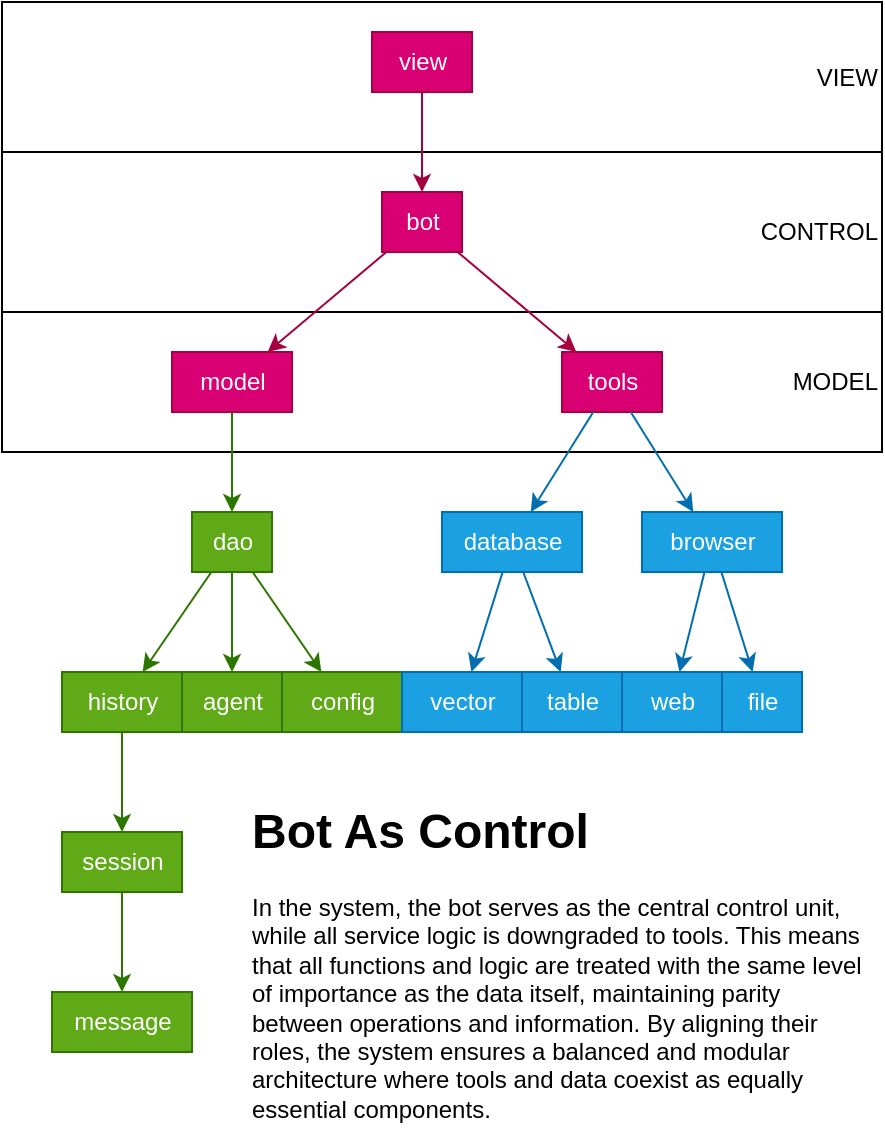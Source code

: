 <mxfile>
    <diagram id="QOhbCGOHSenhFIFQ7llO" name="Page-1">
        <mxGraphModel dx="686" dy="638" grid="1" gridSize="10" guides="1" tooltips="1" connect="1" arrows="1" fold="1" page="1" pageScale="1" pageWidth="850" pageHeight="1100" math="0" shadow="0">
            <root>
                <mxCell id="0"/>
                <mxCell id="1" parent="0"/>
                <mxCell id="50" value="VIEW" style="rounded=0;whiteSpace=wrap;html=1;fillColor=none;align=right;" vertex="1" parent="1">
                    <mxGeometry x="160" y="25" width="440" height="75" as="geometry"/>
                </mxCell>
                <mxCell id="51" value="CONTROL" style="rounded=0;whiteSpace=wrap;html=1;fillColor=none;align=right;" vertex="1" parent="1">
                    <mxGeometry x="160" y="100" width="440" height="80" as="geometry"/>
                </mxCell>
                <mxCell id="52" value="MODEL" style="rounded=0;whiteSpace=wrap;html=1;fillColor=none;align=right;" vertex="1" parent="1">
                    <mxGeometry x="160" y="180" width="440" height="70" as="geometry"/>
                </mxCell>
                <mxCell id="15" value="" style="endArrow=none;startArrow=classic;html=1;endFill=0;fillColor=#60a917;strokeColor=#2D7600;" edge="1" parent="1" source="32" target="29">
                    <mxGeometry width="50" height="50" relative="1" as="geometry">
                        <mxPoint x="550" y="380" as="sourcePoint"/>
                        <mxPoint x="600" y="330" as="targetPoint"/>
                    </mxGeometry>
                </mxCell>
                <mxCell id="16" value="" style="endArrow=none;startArrow=classic;html=1;endFill=0;fillColor=#60a917;strokeColor=#2D7600;" edge="1" parent="1" source="31" target="29">
                    <mxGeometry width="50" height="50" relative="1" as="geometry">
                        <mxPoint x="220" y="480" as="sourcePoint"/>
                        <mxPoint x="600" y="330" as="targetPoint"/>
                    </mxGeometry>
                </mxCell>
                <mxCell id="17" value="" style="endArrow=none;startArrow=classic;html=1;endFill=0;fillColor=#60a917;strokeColor=#2D7600;" edge="1" parent="1" source="30" target="29">
                    <mxGeometry width="50" height="50" relative="1" as="geometry">
                        <mxPoint x="550" y="380" as="sourcePoint"/>
                        <mxPoint x="600" y="330" as="targetPoint"/>
                    </mxGeometry>
                </mxCell>
                <mxCell id="18" value="" style="endArrow=classic;startArrow=none;html=1;startFill=0;fillColor=#60a917;strokeColor=#2D7600;" edge="1" parent="1" source="27" target="29">
                    <mxGeometry width="50" height="50" relative="1" as="geometry">
                        <mxPoint x="230" y="260" as="sourcePoint"/>
                        <mxPoint x="705" y="320.002" as="targetPoint"/>
                    </mxGeometry>
                </mxCell>
                <mxCell id="19" value="" style="endArrow=classic;startArrow=none;html=1;startFill=0;fillColor=#d80073;strokeColor=#A50040;" edge="1" parent="1" source="26" target="27">
                    <mxGeometry width="50" height="50" relative="1" as="geometry">
                        <mxPoint x="600" y="310" as="sourcePoint"/>
                        <mxPoint x="325" y="435.902" as="targetPoint"/>
                    </mxGeometry>
                </mxCell>
                <mxCell id="20" value="" style="endArrow=none;startArrow=classic;html=1;endFill=0;fillColor=#60a917;strokeColor=#2D7600;" edge="1" parent="1" source="34" target="33">
                    <mxGeometry width="50" height="50" relative="1" as="geometry">
                        <mxPoint x="220" y="520" as="sourcePoint"/>
                        <mxPoint x="345" y="445.902" as="targetPoint"/>
                    </mxGeometry>
                </mxCell>
                <mxCell id="21" value="" style="endArrow=none;startArrow=classic;html=1;endFill=0;fillColor=#60a917;strokeColor=#2D7600;" edge="1" parent="1" source="33" target="30">
                    <mxGeometry width="50" height="50" relative="1" as="geometry">
                        <mxPoint x="135" y="474.098" as="sourcePoint"/>
                        <mxPoint x="320" y="455.902" as="targetPoint"/>
                    </mxGeometry>
                </mxCell>
                <mxCell id="22" value="" style="endArrow=classic;startArrow=none;html=1;startFill=0;fillColor=#d80073;strokeColor=#A50040;" edge="1" parent="1" source="26" target="28">
                    <mxGeometry width="50" height="50" relative="1" as="geometry">
                        <mxPoint x="450" y="80" as="sourcePoint"/>
                        <mxPoint x="450" y="150" as="targetPoint"/>
                    </mxGeometry>
                </mxCell>
                <mxCell id="23" value="" style="endArrow=none;startArrow=classic;html=1;endFill=0;fillColor=#d80073;strokeColor=#A50040;" edge="1" parent="1" source="26" target="25">
                    <mxGeometry width="50" height="50" relative="1" as="geometry">
                        <mxPoint x="440" y="90" as="sourcePoint"/>
                        <mxPoint x="700" y="210" as="targetPoint"/>
                    </mxGeometry>
                </mxCell>
                <mxCell id="25" value="view" style="text;html=1;align=center;verticalAlign=middle;resizable=0;points=[];autosize=1;strokeColor=#A50040;fillColor=#d80073;fontColor=#ffffff;" vertex="1" parent="1">
                    <mxGeometry x="345" y="40" width="50" height="30" as="geometry"/>
                </mxCell>
                <mxCell id="26" value="bot" style="text;html=1;align=center;verticalAlign=middle;resizable=0;points=[];autosize=1;strokeColor=#A50040;fillColor=#d80073;fontColor=#ffffff;" vertex="1" parent="1">
                    <mxGeometry x="350" y="120" width="40" height="30" as="geometry"/>
                </mxCell>
                <mxCell id="27" value="model" style="text;html=1;align=center;verticalAlign=middle;resizable=0;points=[];autosize=1;strokeColor=#A50040;fillColor=#d80073;fontColor=#ffffff;" vertex="1" parent="1">
                    <mxGeometry x="245" y="200" width="60" height="30" as="geometry"/>
                </mxCell>
                <mxCell id="28" value="tools" style="text;html=1;align=center;verticalAlign=middle;resizable=0;points=[];autosize=1;strokeColor=#A50040;fillColor=#d80073;fontColor=#ffffff;" vertex="1" parent="1">
                    <mxGeometry x="440" y="200" width="50" height="30" as="geometry"/>
                </mxCell>
                <mxCell id="29" value="dao" style="text;html=1;align=center;verticalAlign=middle;resizable=0;points=[];autosize=1;strokeColor=#2D7600;fillColor=#60a917;fontColor=#ffffff;" vertex="1" parent="1">
                    <mxGeometry x="255" y="280" width="40" height="30" as="geometry"/>
                </mxCell>
                <mxCell id="30" value="history" style="text;html=1;align=center;verticalAlign=middle;resizable=0;points=[];autosize=1;strokeColor=#2D7600;fillColor=#60a917;fontColor=#ffffff;" vertex="1" parent="1">
                    <mxGeometry x="190" y="360" width="60" height="30" as="geometry"/>
                </mxCell>
                <mxCell id="31" value="agent" style="text;html=1;align=center;verticalAlign=middle;resizable=0;points=[];autosize=1;strokeColor=#2D7600;fillColor=#60a917;fontColor=#ffffff;" vertex="1" parent="1">
                    <mxGeometry x="250" y="360" width="50" height="30" as="geometry"/>
                </mxCell>
                <mxCell id="32" value="config" style="text;html=1;align=center;verticalAlign=middle;resizable=0;points=[];autosize=1;strokeColor=#2D7600;fillColor=#60a917;fontColor=#ffffff;" vertex="1" parent="1">
                    <mxGeometry x="300" y="360" width="60" height="30" as="geometry"/>
                </mxCell>
                <mxCell id="33" value="session" style="text;html=1;align=center;verticalAlign=middle;resizable=0;points=[];autosize=1;fillColor=#60a917;fontColor=#ffffff;strokeColor=#2D7600;" vertex="1" parent="1">
                    <mxGeometry x="190" y="440" width="60" height="30" as="geometry"/>
                </mxCell>
                <mxCell id="34" value="message" style="text;html=1;align=center;verticalAlign=middle;resizable=0;points=[];autosize=1;fillColor=#60a917;fontColor=#ffffff;strokeColor=#2D7600;" vertex="1" parent="1">
                    <mxGeometry x="185" y="520" width="70" height="30" as="geometry"/>
                </mxCell>
                <mxCell id="35" value="database" style="text;html=1;align=center;verticalAlign=middle;resizable=0;points=[];autosize=1;strokeColor=#006EAF;fillColor=#1ba1e2;fontColor=#ffffff;" vertex="1" parent="1">
                    <mxGeometry x="380" y="280" width="70" height="30" as="geometry"/>
                </mxCell>
                <mxCell id="36" value="vector" style="text;html=1;align=center;verticalAlign=middle;resizable=0;points=[];autosize=1;fillColor=#1ba1e2;fontColor=#ffffff;strokeColor=#006EAF;" vertex="1" parent="1">
                    <mxGeometry x="360" y="360" width="60" height="30" as="geometry"/>
                </mxCell>
                <mxCell id="37" value="table" style="text;html=1;align=center;verticalAlign=middle;resizable=0;points=[];autosize=1;fillColor=#1ba1e2;fontColor=#ffffff;strokeColor=#006EAF;" vertex="1" parent="1">
                    <mxGeometry x="420" y="360" width="50" height="30" as="geometry"/>
                </mxCell>
                <mxCell id="39" value="browser" style="text;html=1;align=center;verticalAlign=middle;resizable=0;points=[];autosize=1;strokeColor=#006EAF;fillColor=#1ba1e2;fontColor=#ffffff;" vertex="1" parent="1">
                    <mxGeometry x="480" y="280" width="70" height="30" as="geometry"/>
                </mxCell>
                <mxCell id="40" value="web" style="text;html=1;align=center;verticalAlign=middle;resizable=0;points=[];autosize=1;fillColor=#1ba1e2;fontColor=#ffffff;strokeColor=#006EAF;" vertex="1" parent="1">
                    <mxGeometry x="470" y="360" width="50" height="30" as="geometry"/>
                </mxCell>
                <mxCell id="41" value="file" style="text;html=1;align=center;verticalAlign=middle;resizable=0;points=[];autosize=1;fillColor=#1ba1e2;fontColor=#ffffff;strokeColor=#006EAF;" vertex="1" parent="1">
                    <mxGeometry x="520" y="360" width="40" height="30" as="geometry"/>
                </mxCell>
                <mxCell id="42" value="" style="endArrow=none;startArrow=classic;html=1;endFill=0;fillColor=#1ba1e2;strokeColor=#006EAF;" edge="1" parent="1" source="36" target="35">
                    <mxGeometry width="50" height="50" relative="1" as="geometry">
                        <mxPoint x="460" y="225" as="sourcePoint"/>
                        <mxPoint x="510" y="175" as="targetPoint"/>
                    </mxGeometry>
                </mxCell>
                <mxCell id="43" value="" style="endArrow=none;startArrow=classic;html=1;endFill=0;fillColor=#1ba1e2;strokeColor=#006EAF;" edge="1" parent="1" source="37" target="35">
                    <mxGeometry width="50" height="50" relative="1" as="geometry">
                        <mxPoint x="460" y="225" as="sourcePoint"/>
                        <mxPoint x="510" y="175" as="targetPoint"/>
                    </mxGeometry>
                </mxCell>
                <mxCell id="44" value="" style="endArrow=none;startArrow=classic;html=1;endFill=0;fillColor=#1ba1e2;strokeColor=#006EAF;" edge="1" parent="1" source="40" target="39">
                    <mxGeometry width="50" height="50" relative="1" as="geometry">
                        <mxPoint x="395" y="225" as="sourcePoint"/>
                        <mxPoint x="445" y="175" as="targetPoint"/>
                    </mxGeometry>
                </mxCell>
                <mxCell id="45" value="" style="endArrow=none;startArrow=classic;html=1;endFill=0;fillColor=#1ba1e2;strokeColor=#006EAF;" edge="1" parent="1" source="41" target="39">
                    <mxGeometry width="50" height="50" relative="1" as="geometry">
                        <mxPoint x="395" y="225" as="sourcePoint"/>
                        <mxPoint x="445" y="175" as="targetPoint"/>
                    </mxGeometry>
                </mxCell>
                <mxCell id="48" value="" style="endArrow=none;startArrow=classic;html=1;endFill=0;fillColor=#1ba1e2;strokeColor=#006EAF;" edge="1" parent="1" source="39" target="28">
                    <mxGeometry width="50" height="50" relative="1" as="geometry">
                        <mxPoint x="492.859" y="160" as="sourcePoint"/>
                        <mxPoint x="510.001" y="120" as="targetPoint"/>
                    </mxGeometry>
                </mxCell>
                <mxCell id="49" value="" style="endArrow=none;startArrow=classic;html=1;endFill=0;fillColor=#1ba1e2;strokeColor=#006EAF;" edge="1" parent="1" source="35" target="28">
                    <mxGeometry width="50" height="50" relative="1" as="geometry">
                        <mxPoint x="502.859" y="170" as="sourcePoint"/>
                        <mxPoint x="520.001" y="130" as="targetPoint"/>
                    </mxGeometry>
                </mxCell>
                <mxCell id="53" value="&lt;h1&gt;Bot As Control&lt;/h1&gt;&lt;p&gt;In the system, the bot serves as the central control unit, while all service logic is downgraded to tools. This means that all functions and logic are treated with the same level of importance as the data itself, maintaining parity between operations and information. By aligning their roles, the system ensures a balanced and modular architecture where tools and data coexist as equally essential components.&lt;/p&gt;" style="text;html=1;strokeColor=none;fillColor=none;spacing=5;spacingTop=-20;whiteSpace=wrap;overflow=hidden;rounded=0;" vertex="1" parent="1">
                    <mxGeometry x="280" y="420" width="320" height="170" as="geometry"/>
                </mxCell>
            </root>
        </mxGraphModel>
    </diagram>
    <diagram id="PKtBNBaCSCu1aY6AnYz5" name="Page-2">
        <mxGraphModel dx="568" dy="528" grid="1" gridSize="10" guides="1" tooltips="1" connect="1" arrows="1" fold="1" page="1" pageScale="1" pageWidth="850" pageHeight="1100" math="0" shadow="0">
            <root>
                <mxCell id="0"/>
                <mxCell id="1" parent="0"/>
                <mxCell id="KevGJlH7mNzR1jlHnxRV-1" value="VIEW" style="rounded=0;whiteSpace=wrap;html=1;fillColor=none;align=right;" vertex="1" parent="1">
                    <mxGeometry x="160" y="25" width="440" height="75" as="geometry"/>
                </mxCell>
                <mxCell id="KevGJlH7mNzR1jlHnxRV-2" value="CONTROL" style="rounded=0;whiteSpace=wrap;html=1;fillColor=none;align=right;" vertex="1" parent="1">
                    <mxGeometry x="160" y="100" width="440" height="80" as="geometry"/>
                </mxCell>
                <mxCell id="KevGJlH7mNzR1jlHnxRV-3" value="MODEL" style="rounded=0;whiteSpace=wrap;html=1;fillColor=none;align=right;" vertex="1" parent="1">
                    <mxGeometry x="160" y="180" width="440" height="70" as="geometry"/>
                </mxCell>
                <mxCell id="KevGJlH7mNzR1jlHnxRV-4" value="" style="endArrow=none;startArrow=classic;html=1;endFill=0;fillColor=#60a917;strokeColor=#2D7600;" edge="1" parent="1" source="KevGJlH7mNzR1jlHnxRV-20" target="KevGJlH7mNzR1jlHnxRV-17">
                    <mxGeometry width="50" height="50" relative="1" as="geometry">
                        <mxPoint x="550" y="380" as="sourcePoint"/>
                        <mxPoint x="600" y="330" as="targetPoint"/>
                    </mxGeometry>
                </mxCell>
                <mxCell id="KevGJlH7mNzR1jlHnxRV-5" value="" style="endArrow=none;startArrow=classic;html=1;endFill=0;fillColor=#60a917;strokeColor=#2D7600;" edge="1" parent="1" source="KevGJlH7mNzR1jlHnxRV-19" target="KevGJlH7mNzR1jlHnxRV-17">
                    <mxGeometry width="50" height="50" relative="1" as="geometry">
                        <mxPoint x="220" y="480" as="sourcePoint"/>
                        <mxPoint x="600" y="330" as="targetPoint"/>
                    </mxGeometry>
                </mxCell>
                <mxCell id="KevGJlH7mNzR1jlHnxRV-6" value="" style="endArrow=none;startArrow=classic;html=1;endFill=0;fillColor=#60a917;strokeColor=#2D7600;" edge="1" parent="1" source="KevGJlH7mNzR1jlHnxRV-18" target="KevGJlH7mNzR1jlHnxRV-17">
                    <mxGeometry width="50" height="50" relative="1" as="geometry">
                        <mxPoint x="550" y="380" as="sourcePoint"/>
                        <mxPoint x="600" y="330" as="targetPoint"/>
                    </mxGeometry>
                </mxCell>
                <mxCell id="KevGJlH7mNzR1jlHnxRV-7" value="" style="endArrow=classic;startArrow=none;html=1;startFill=0;fillColor=#60a917;strokeColor=#2D7600;" edge="1" parent="1" source="KevGJlH7mNzR1jlHnxRV-15" target="KevGJlH7mNzR1jlHnxRV-17">
                    <mxGeometry width="50" height="50" relative="1" as="geometry">
                        <mxPoint x="230" y="260" as="sourcePoint"/>
                        <mxPoint x="705" y="320.002" as="targetPoint"/>
                    </mxGeometry>
                </mxCell>
                <mxCell id="KevGJlH7mNzR1jlHnxRV-8" value="" style="endArrow=classic;startArrow=none;html=1;startFill=0;fillColor=#d80073;strokeColor=#A50040;" edge="1" parent="1" source="KevGJlH7mNzR1jlHnxRV-14" target="KevGJlH7mNzR1jlHnxRV-15">
                    <mxGeometry width="50" height="50" relative="1" as="geometry">
                        <mxPoint x="600" y="310" as="sourcePoint"/>
                        <mxPoint x="325" y="435.902" as="targetPoint"/>
                    </mxGeometry>
                </mxCell>
                <mxCell id="KevGJlH7mNzR1jlHnxRV-9" value="" style="endArrow=none;startArrow=classic;html=1;endFill=0;fillColor=#60a917;strokeColor=#2D7600;" edge="1" parent="1" source="KevGJlH7mNzR1jlHnxRV-22" target="KevGJlH7mNzR1jlHnxRV-21">
                    <mxGeometry width="50" height="50" relative="1" as="geometry">
                        <mxPoint x="220" y="520" as="sourcePoint"/>
                        <mxPoint x="345" y="445.902" as="targetPoint"/>
                    </mxGeometry>
                </mxCell>
                <mxCell id="KevGJlH7mNzR1jlHnxRV-10" value="" style="endArrow=none;startArrow=classic;html=1;endFill=0;fillColor=#60a917;strokeColor=#2D7600;" edge="1" parent="1" source="KevGJlH7mNzR1jlHnxRV-21" target="KevGJlH7mNzR1jlHnxRV-18">
                    <mxGeometry width="50" height="50" relative="1" as="geometry">
                        <mxPoint x="135" y="474.098" as="sourcePoint"/>
                        <mxPoint x="320" y="455.902" as="targetPoint"/>
                    </mxGeometry>
                </mxCell>
                <mxCell id="KevGJlH7mNzR1jlHnxRV-11" value="" style="endArrow=classic;startArrow=none;html=1;startFill=0;fillColor=#d80073;strokeColor=#A50040;" edge="1" parent="1" source="KevGJlH7mNzR1jlHnxRV-14" target="KevGJlH7mNzR1jlHnxRV-16">
                    <mxGeometry width="50" height="50" relative="1" as="geometry">
                        <mxPoint x="450" y="80" as="sourcePoint"/>
                        <mxPoint x="450" y="150" as="targetPoint"/>
                    </mxGeometry>
                </mxCell>
                <mxCell id="KevGJlH7mNzR1jlHnxRV-12" value="" style="endArrow=none;startArrow=classic;html=1;endFill=0;fillColor=#d80073;strokeColor=#A50040;" edge="1" parent="1" source="KevGJlH7mNzR1jlHnxRV-14" target="KevGJlH7mNzR1jlHnxRV-13">
                    <mxGeometry width="50" height="50" relative="1" as="geometry">
                        <mxPoint x="440" y="90" as="sourcePoint"/>
                        <mxPoint x="700" y="210" as="targetPoint"/>
                    </mxGeometry>
                </mxCell>
                <mxCell id="KevGJlH7mNzR1jlHnxRV-13" value="view" style="text;html=1;align=center;verticalAlign=middle;resizable=0;points=[];autosize=1;strokeColor=#A50040;fillColor=#d80073;fontColor=#ffffff;" vertex="1" parent="1">
                    <mxGeometry x="345" y="40" width="50" height="30" as="geometry"/>
                </mxCell>
                <mxCell id="KevGJlH7mNzR1jlHnxRV-14" value="bot" style="text;html=1;align=center;verticalAlign=middle;resizable=0;points=[];autosize=1;strokeColor=#A50040;fillColor=#d80073;fontColor=#ffffff;" vertex="1" parent="1">
                    <mxGeometry x="350" y="120" width="40" height="30" as="geometry"/>
                </mxCell>
                <mxCell id="KevGJlH7mNzR1jlHnxRV-15" value="model" style="text;html=1;align=center;verticalAlign=middle;resizable=0;points=[];autosize=1;strokeColor=#A50040;fillColor=#d80073;fontColor=#ffffff;" vertex="1" parent="1">
                    <mxGeometry x="245" y="200" width="60" height="30" as="geometry"/>
                </mxCell>
                <mxCell id="KevGJlH7mNzR1jlHnxRV-16" value="tools" style="text;html=1;align=center;verticalAlign=middle;resizable=0;points=[];autosize=1;strokeColor=#A50040;fillColor=#d80073;fontColor=#ffffff;" vertex="1" parent="1">
                    <mxGeometry x="440" y="200" width="50" height="30" as="geometry"/>
                </mxCell>
                <mxCell id="KevGJlH7mNzR1jlHnxRV-17" value="dao" style="text;html=1;align=center;verticalAlign=middle;resizable=0;points=[];autosize=1;strokeColor=#2D7600;fillColor=#60a917;fontColor=#ffffff;" vertex="1" parent="1">
                    <mxGeometry x="255" y="280" width="40" height="30" as="geometry"/>
                </mxCell>
                <mxCell id="KevGJlH7mNzR1jlHnxRV-18" value="history" style="text;html=1;align=center;verticalAlign=middle;resizable=0;points=[];autosize=1;strokeColor=#2D7600;fillColor=#60a917;fontColor=#ffffff;" vertex="1" parent="1">
                    <mxGeometry x="190" y="360" width="60" height="30" as="geometry"/>
                </mxCell>
                <mxCell id="KevGJlH7mNzR1jlHnxRV-19" value="agent" style="text;html=1;align=center;verticalAlign=middle;resizable=0;points=[];autosize=1;strokeColor=#2D7600;fillColor=#60a917;fontColor=#ffffff;" vertex="1" parent="1">
                    <mxGeometry x="250" y="360" width="50" height="30" as="geometry"/>
                </mxCell>
                <mxCell id="KevGJlH7mNzR1jlHnxRV-20" value="config" style="text;html=1;align=center;verticalAlign=middle;resizable=0;points=[];autosize=1;strokeColor=#2D7600;fillColor=#60a917;fontColor=#ffffff;" vertex="1" parent="1">
                    <mxGeometry x="300" y="360" width="60" height="30" as="geometry"/>
                </mxCell>
                <mxCell id="KevGJlH7mNzR1jlHnxRV-21" value="session" style="text;html=1;align=center;verticalAlign=middle;resizable=0;points=[];autosize=1;fillColor=#60a917;fontColor=#ffffff;strokeColor=#2D7600;" vertex="1" parent="1">
                    <mxGeometry x="190" y="440" width="60" height="30" as="geometry"/>
                </mxCell>
                <mxCell id="KevGJlH7mNzR1jlHnxRV-22" value="message" style="text;html=1;align=center;verticalAlign=middle;resizable=0;points=[];autosize=1;fillColor=#60a917;fontColor=#ffffff;strokeColor=#2D7600;" vertex="1" parent="1">
                    <mxGeometry x="185" y="520" width="70" height="30" as="geometry"/>
                </mxCell>
                <mxCell id="KevGJlH7mNzR1jlHnxRV-23" value="database" style="text;html=1;align=center;verticalAlign=middle;resizable=0;points=[];autosize=1;strokeColor=#006EAF;fillColor=#1ba1e2;fontColor=#ffffff;" vertex="1" parent="1">
                    <mxGeometry x="380" y="280" width="70" height="30" as="geometry"/>
                </mxCell>
                <mxCell id="KevGJlH7mNzR1jlHnxRV-24" value="vector" style="text;html=1;align=center;verticalAlign=middle;resizable=0;points=[];autosize=1;fillColor=#1ba1e2;fontColor=#ffffff;strokeColor=#006EAF;" vertex="1" parent="1">
                    <mxGeometry x="360" y="360" width="60" height="30" as="geometry"/>
                </mxCell>
                <mxCell id="KevGJlH7mNzR1jlHnxRV-25" value="table" style="text;html=1;align=center;verticalAlign=middle;resizable=0;points=[];autosize=1;fillColor=#1ba1e2;fontColor=#ffffff;strokeColor=#006EAF;" vertex="1" parent="1">
                    <mxGeometry x="420" y="360" width="50" height="30" as="geometry"/>
                </mxCell>
                <mxCell id="KevGJlH7mNzR1jlHnxRV-26" value="browser" style="text;html=1;align=center;verticalAlign=middle;resizable=0;points=[];autosize=1;strokeColor=#006EAF;fillColor=#1ba1e2;fontColor=#ffffff;" vertex="1" parent="1">
                    <mxGeometry x="480" y="280" width="70" height="30" as="geometry"/>
                </mxCell>
                <mxCell id="KevGJlH7mNzR1jlHnxRV-27" value="web" style="text;html=1;align=center;verticalAlign=middle;resizable=0;points=[];autosize=1;fillColor=#1ba1e2;fontColor=#ffffff;strokeColor=#006EAF;" vertex="1" parent="1">
                    <mxGeometry x="470" y="360" width="50" height="30" as="geometry"/>
                </mxCell>
                <mxCell id="KevGJlH7mNzR1jlHnxRV-28" value="file" style="text;html=1;align=center;verticalAlign=middle;resizable=0;points=[];autosize=1;fillColor=#1ba1e2;fontColor=#ffffff;strokeColor=#006EAF;" vertex="1" parent="1">
                    <mxGeometry x="520" y="360" width="40" height="30" as="geometry"/>
                </mxCell>
                <mxCell id="KevGJlH7mNzR1jlHnxRV-29" value="" style="endArrow=none;startArrow=classic;html=1;endFill=0;fillColor=#1ba1e2;strokeColor=#006EAF;" edge="1" parent="1" source="KevGJlH7mNzR1jlHnxRV-24" target="KevGJlH7mNzR1jlHnxRV-23">
                    <mxGeometry width="50" height="50" relative="1" as="geometry">
                        <mxPoint x="460" y="225" as="sourcePoint"/>
                        <mxPoint x="510" y="175" as="targetPoint"/>
                    </mxGeometry>
                </mxCell>
                <mxCell id="KevGJlH7mNzR1jlHnxRV-30" value="" style="endArrow=none;startArrow=classic;html=1;endFill=0;fillColor=#1ba1e2;strokeColor=#006EAF;" edge="1" parent="1" source="KevGJlH7mNzR1jlHnxRV-25" target="KevGJlH7mNzR1jlHnxRV-23">
                    <mxGeometry width="50" height="50" relative="1" as="geometry">
                        <mxPoint x="460" y="225" as="sourcePoint"/>
                        <mxPoint x="510" y="175" as="targetPoint"/>
                    </mxGeometry>
                </mxCell>
                <mxCell id="KevGJlH7mNzR1jlHnxRV-31" value="" style="endArrow=none;startArrow=classic;html=1;endFill=0;fillColor=#1ba1e2;strokeColor=#006EAF;" edge="1" parent="1" source="KevGJlH7mNzR1jlHnxRV-27" target="KevGJlH7mNzR1jlHnxRV-26">
                    <mxGeometry width="50" height="50" relative="1" as="geometry">
                        <mxPoint x="395" y="225" as="sourcePoint"/>
                        <mxPoint x="445" y="175" as="targetPoint"/>
                    </mxGeometry>
                </mxCell>
                <mxCell id="KevGJlH7mNzR1jlHnxRV-32" value="" style="endArrow=none;startArrow=classic;html=1;endFill=0;fillColor=#1ba1e2;strokeColor=#006EAF;" edge="1" parent="1" source="KevGJlH7mNzR1jlHnxRV-28" target="KevGJlH7mNzR1jlHnxRV-26">
                    <mxGeometry width="50" height="50" relative="1" as="geometry">
                        <mxPoint x="395" y="225" as="sourcePoint"/>
                        <mxPoint x="445" y="175" as="targetPoint"/>
                    </mxGeometry>
                </mxCell>
                <mxCell id="KevGJlH7mNzR1jlHnxRV-33" value="" style="endArrow=none;startArrow=classic;html=1;endFill=0;fillColor=#1ba1e2;strokeColor=#006EAF;" edge="1" parent="1" source="KevGJlH7mNzR1jlHnxRV-26" target="KevGJlH7mNzR1jlHnxRV-16">
                    <mxGeometry width="50" height="50" relative="1" as="geometry">
                        <mxPoint x="492.859" y="160" as="sourcePoint"/>
                        <mxPoint x="510.001" y="120" as="targetPoint"/>
                    </mxGeometry>
                </mxCell>
                <mxCell id="KevGJlH7mNzR1jlHnxRV-34" value="" style="endArrow=none;startArrow=classic;html=1;endFill=0;fillColor=#1ba1e2;strokeColor=#006EAF;" edge="1" parent="1" source="KevGJlH7mNzR1jlHnxRV-23" target="KevGJlH7mNzR1jlHnxRV-16">
                    <mxGeometry width="50" height="50" relative="1" as="geometry">
                        <mxPoint x="502.859" y="170" as="sourcePoint"/>
                        <mxPoint x="520.001" y="130" as="targetPoint"/>
                    </mxGeometry>
                </mxCell>
                <mxCell id="KevGJlH7mNzR1jlHnxRV-35" value="&lt;h1&gt;BOT作为Control&lt;/h1&gt;&lt;p&gt;BOT作为核心控制单元，而所有服务逻辑被降级为工具。这意味着所有功能和逻辑与数据本身被赋予同等的重要性，从而在操作和信息之间保持平衡。通过对角色的对齐，系统确保了一个平衡且模块化的架构，在其中工具和数据作为同等关键的组成部分共存。&lt;/p&gt;" style="text;html=1;strokeColor=none;fillColor=none;spacing=5;spacingTop=-20;whiteSpace=wrap;overflow=hidden;rounded=0;" vertex="1" parent="1">
                    <mxGeometry x="280" y="420" width="320" height="140" as="geometry"/>
                </mxCell>
            </root>
        </mxGraphModel>
    </diagram>
    <diagram id="dHXBR-JKHbMIzl9hYNOG" name="Page-3">
        <mxGraphModel dx="823" dy="766" grid="1" gridSize="10" guides="1" tooltips="1" connect="1" arrows="1" fold="1" page="1" pageScale="1" pageWidth="850" pageHeight="1100" math="0" shadow="0">
            <root>
                <mxCell id="0"/>
                <mxCell id="1" parent="0"/>
            </root>
        </mxGraphModel>
    </diagram>
</mxfile>